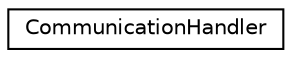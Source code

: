 digraph "Graphical Class Hierarchy"
{
  edge [fontname="Helvetica",fontsize="10",labelfontname="Helvetica",labelfontsize="10"];
  node [fontname="Helvetica",fontsize="10",shape=record];
  rankdir="LR";
  Node0 [label="CommunicationHandler",height=0.2,width=0.4,color="black", fillcolor="white", style="filled",URL="$class_communication_handler.html"];
}
